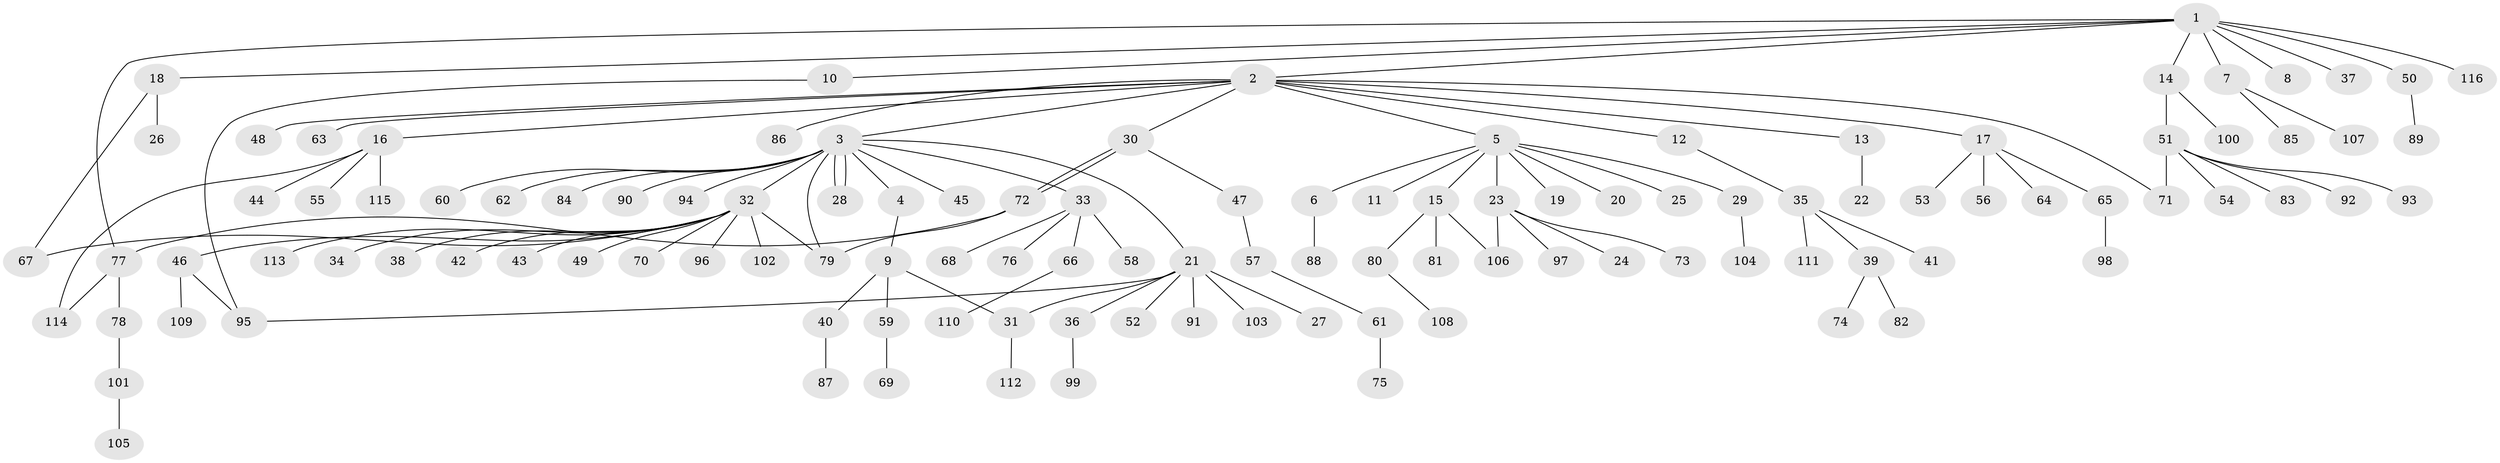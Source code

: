 // coarse degree distribution, {10: 0.01098901098901099, 12: 0.02197802197802198, 13: 0.02197802197802198, 2: 0.16483516483516483, 1: 0.6483516483516484, 4: 0.06593406593406594, 7: 0.02197802197802198, 3: 0.02197802197802198, 5: 0.01098901098901099, 6: 0.01098901098901099}
// Generated by graph-tools (version 1.1) at 2025/41/03/06/25 10:41:45]
// undirected, 116 vertices, 127 edges
graph export_dot {
graph [start="1"]
  node [color=gray90,style=filled];
  1;
  2;
  3;
  4;
  5;
  6;
  7;
  8;
  9;
  10;
  11;
  12;
  13;
  14;
  15;
  16;
  17;
  18;
  19;
  20;
  21;
  22;
  23;
  24;
  25;
  26;
  27;
  28;
  29;
  30;
  31;
  32;
  33;
  34;
  35;
  36;
  37;
  38;
  39;
  40;
  41;
  42;
  43;
  44;
  45;
  46;
  47;
  48;
  49;
  50;
  51;
  52;
  53;
  54;
  55;
  56;
  57;
  58;
  59;
  60;
  61;
  62;
  63;
  64;
  65;
  66;
  67;
  68;
  69;
  70;
  71;
  72;
  73;
  74;
  75;
  76;
  77;
  78;
  79;
  80;
  81;
  82;
  83;
  84;
  85;
  86;
  87;
  88;
  89;
  90;
  91;
  92;
  93;
  94;
  95;
  96;
  97;
  98;
  99;
  100;
  101;
  102;
  103;
  104;
  105;
  106;
  107;
  108;
  109;
  110;
  111;
  112;
  113;
  114;
  115;
  116;
  1 -- 2;
  1 -- 7;
  1 -- 8;
  1 -- 10;
  1 -- 14;
  1 -- 18;
  1 -- 37;
  1 -- 50;
  1 -- 77;
  1 -- 116;
  2 -- 3;
  2 -- 5;
  2 -- 12;
  2 -- 13;
  2 -- 16;
  2 -- 17;
  2 -- 30;
  2 -- 48;
  2 -- 63;
  2 -- 71;
  2 -- 86;
  3 -- 4;
  3 -- 21;
  3 -- 28;
  3 -- 28;
  3 -- 32;
  3 -- 33;
  3 -- 45;
  3 -- 60;
  3 -- 62;
  3 -- 79;
  3 -- 84;
  3 -- 90;
  3 -- 94;
  4 -- 9;
  5 -- 6;
  5 -- 11;
  5 -- 15;
  5 -- 19;
  5 -- 20;
  5 -- 23;
  5 -- 25;
  5 -- 29;
  6 -- 88;
  7 -- 85;
  7 -- 107;
  9 -- 31;
  9 -- 40;
  9 -- 59;
  10 -- 95;
  12 -- 35;
  13 -- 22;
  14 -- 51;
  14 -- 100;
  15 -- 80;
  15 -- 81;
  15 -- 106;
  16 -- 44;
  16 -- 55;
  16 -- 114;
  16 -- 115;
  17 -- 53;
  17 -- 56;
  17 -- 64;
  17 -- 65;
  18 -- 26;
  18 -- 67;
  21 -- 27;
  21 -- 31;
  21 -- 36;
  21 -- 52;
  21 -- 91;
  21 -- 95;
  21 -- 103;
  23 -- 24;
  23 -- 73;
  23 -- 97;
  23 -- 106;
  29 -- 104;
  30 -- 47;
  30 -- 72;
  30 -- 72;
  31 -- 112;
  32 -- 34;
  32 -- 38;
  32 -- 42;
  32 -- 43;
  32 -- 46;
  32 -- 49;
  32 -- 67;
  32 -- 70;
  32 -- 79;
  32 -- 96;
  32 -- 102;
  32 -- 113;
  33 -- 58;
  33 -- 66;
  33 -- 68;
  33 -- 76;
  35 -- 39;
  35 -- 41;
  35 -- 111;
  36 -- 99;
  39 -- 74;
  39 -- 82;
  40 -- 87;
  46 -- 95;
  46 -- 109;
  47 -- 57;
  50 -- 89;
  51 -- 54;
  51 -- 71;
  51 -- 83;
  51 -- 92;
  51 -- 93;
  57 -- 61;
  59 -- 69;
  61 -- 75;
  65 -- 98;
  66 -- 110;
  72 -- 77;
  72 -- 79;
  77 -- 78;
  77 -- 114;
  78 -- 101;
  80 -- 108;
  101 -- 105;
}
